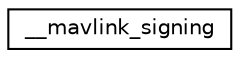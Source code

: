 digraph "Graphical Class Hierarchy"
{
  edge [fontname="Helvetica",fontsize="10",labelfontname="Helvetica",labelfontsize="10"];
  node [fontname="Helvetica",fontsize="10",shape=record];
  rankdir="LR";
  Node0 [label="__mavlink_signing",height=0.2,width=0.4,color="black", fillcolor="white", style="filled",URL="$struct____mavlink__signing.html"];
}
